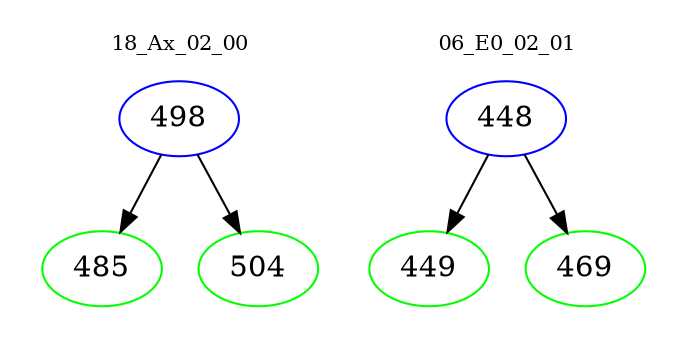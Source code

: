 digraph{
subgraph cluster_0 {
color = white
label = "18_Ax_02_00";
fontsize=10;
T0_498 [label="498", color="blue"]
T0_498 -> T0_485 [color="black"]
T0_485 [label="485", color="green"]
T0_498 -> T0_504 [color="black"]
T0_504 [label="504", color="green"]
}
subgraph cluster_1 {
color = white
label = "06_E0_02_01";
fontsize=10;
T1_448 [label="448", color="blue"]
T1_448 -> T1_449 [color="black"]
T1_449 [label="449", color="green"]
T1_448 -> T1_469 [color="black"]
T1_469 [label="469", color="green"]
}
}
